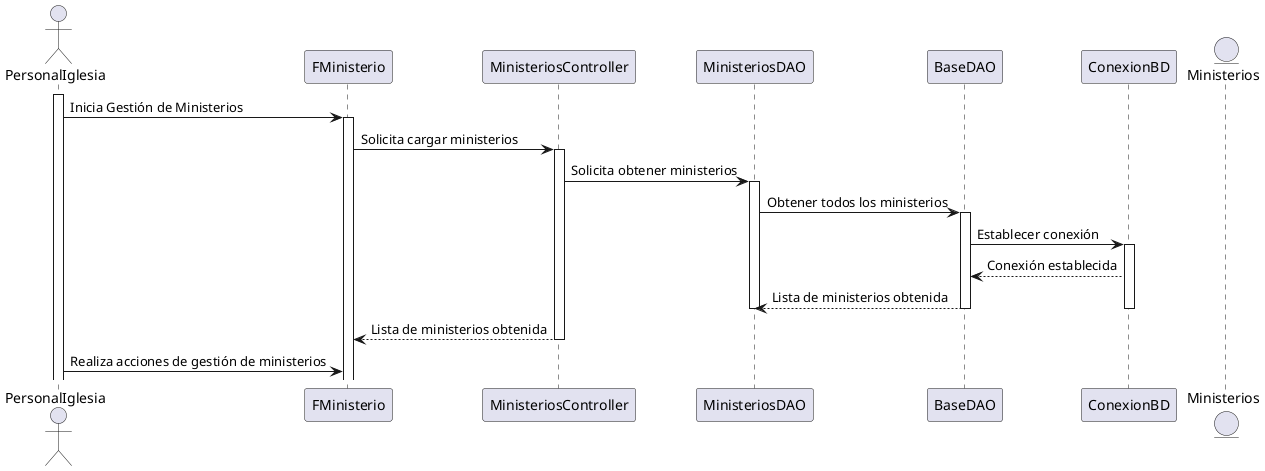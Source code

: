 @startuml

actor PersonalIglesia

participant "FMinisterio" as fministerio
participant "MinisteriosController" as ctrministerio
participant "MinisteriosDAO" as daoministerios
participant "BaseDAO" as daobase
participant "ConexionBD" as bdconexion
entity "Ministerios" as ministerios

activate PersonalIglesia

PersonalIglesia -> fministerio: Inicia Gestión de Ministerios

activate fministerio
fministerio -> ctrministerio: Solicita cargar ministerios
activate ctrministerio
ctrministerio -> daoministerios: Solicita obtener ministerios
activate daoministerios
daoministerios -> daobase: Obtener todos los ministerios
activate daobase
daobase -> bdconexion: Establecer conexión
activate bdconexion
bdconexion --> daobase: Conexión establecida
daobase --> daoministerios: Lista de ministerios obtenida
deactivate bdconexion
deactivate daobase
deactivate daoministerios
ctrministerio --> fministerio: Lista de ministerios obtenida
deactivate ctrministerio

PersonalIglesia -> fministerio: Realiza acciones de gestión de ministerios

@enduml
